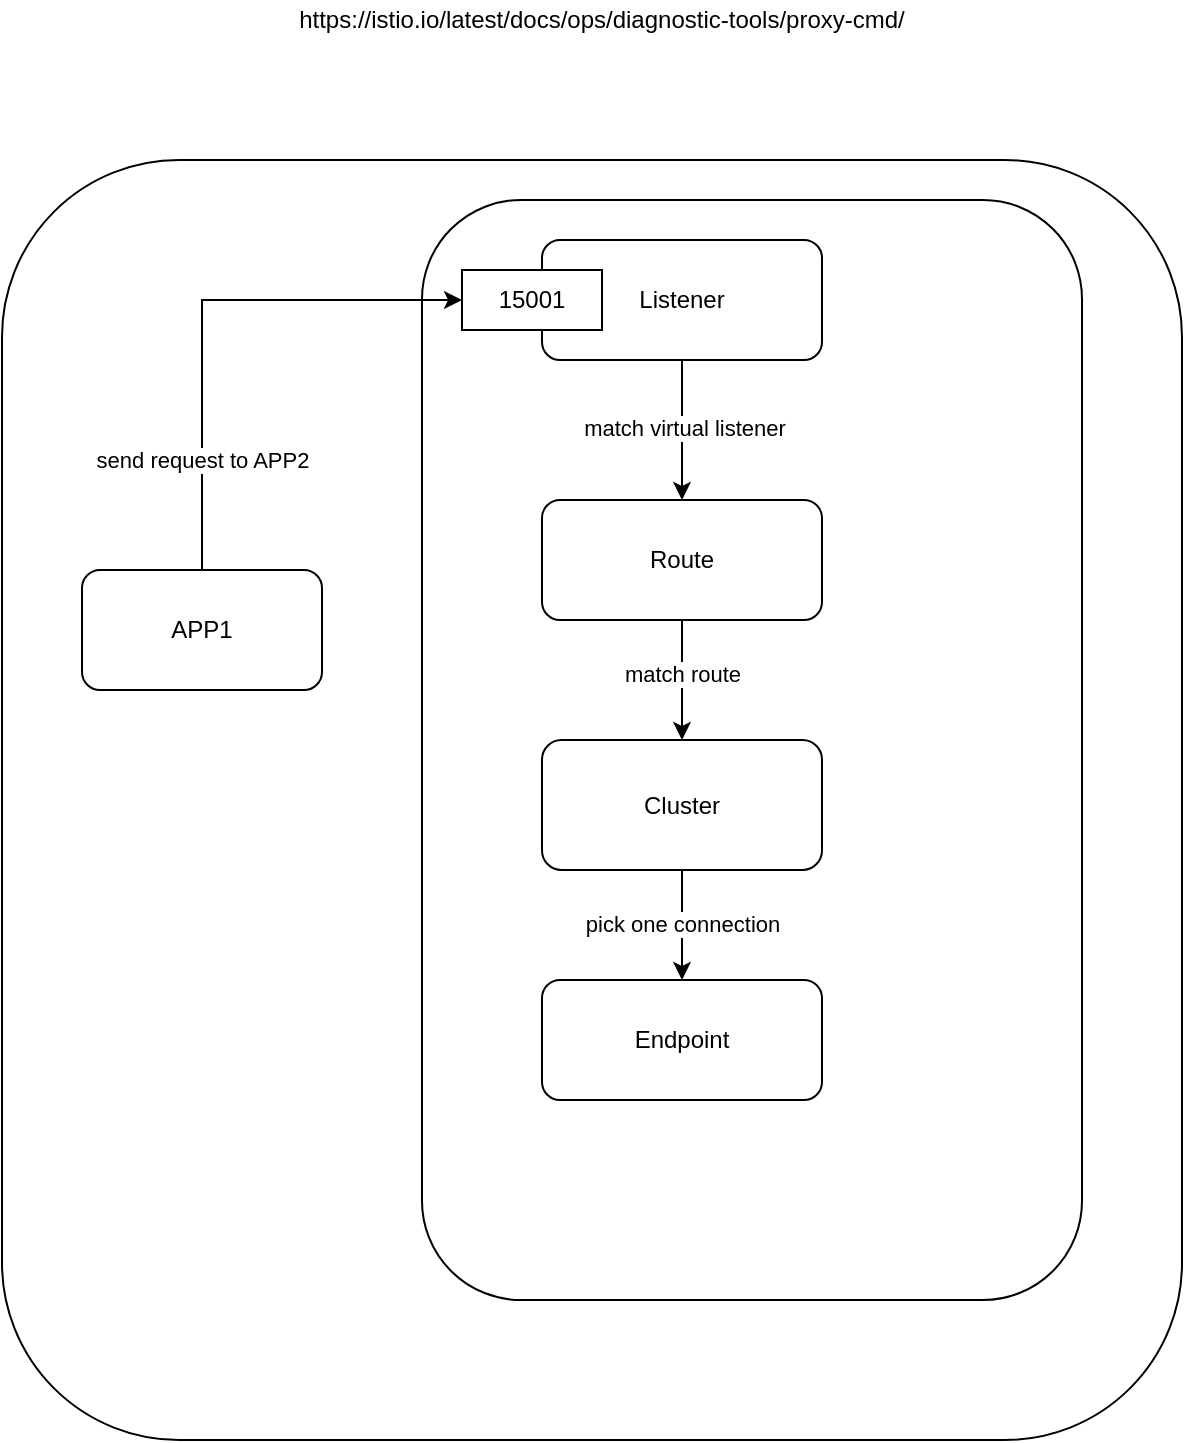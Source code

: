 <mxfile version="13.6.9" type="device"><diagram id="DiqG3t46GcGrXO8_Jdd3" name="第 1 页"><mxGraphModel dx="2093" dy="837" grid="1" gridSize="10" guides="1" tooltips="1" connect="1" arrows="1" fold="1" page="1" pageScale="1" pageWidth="827" pageHeight="1169" math="0" shadow="0"><root><mxCell id="0"/><mxCell id="1" parent="0"/><mxCell id="ZRaJ0UuYQ2uHfyeTjrpA-5" value="" style="rounded=1;whiteSpace=wrap;html=1;" vertex="1" parent="1"><mxGeometry x="-140" y="280" width="590" height="640" as="geometry"/></mxCell><mxCell id="ZRaJ0UuYQ2uHfyeTjrpA-12" value="" style="rounded=1;whiteSpace=wrap;html=1;" vertex="1" parent="1"><mxGeometry x="70" y="300" width="330" height="550" as="geometry"/></mxCell><mxCell id="ZRaJ0UuYQ2uHfyeTjrpA-13" style="edgeStyle=orthogonalEdgeStyle;rounded=0;orthogonalLoop=1;jettySize=auto;html=1;entryX=0.5;entryY=0;entryDx=0;entryDy=0;" edge="1" parent="1" source="ZRaJ0UuYQ2uHfyeTjrpA-1" target="ZRaJ0UuYQ2uHfyeTjrpA-2"><mxGeometry relative="1" as="geometry"/></mxCell><mxCell id="ZRaJ0UuYQ2uHfyeTjrpA-14" value="match virtual listener" style="edgeLabel;html=1;align=center;verticalAlign=middle;resizable=0;points=[];" vertex="1" connectable="0" parent="ZRaJ0UuYQ2uHfyeTjrpA-13"><mxGeometry x="-0.029" y="1" relative="1" as="geometry"><mxPoint as="offset"/></mxGeometry></mxCell><mxCell id="ZRaJ0UuYQ2uHfyeTjrpA-1" value="Listener" style="rounded=1;whiteSpace=wrap;html=1;" vertex="1" parent="1"><mxGeometry x="130" y="320" width="140" height="60" as="geometry"/></mxCell><mxCell id="ZRaJ0UuYQ2uHfyeTjrpA-15" style="edgeStyle=orthogonalEdgeStyle;rounded=0;orthogonalLoop=1;jettySize=auto;html=1;entryX=0.5;entryY=0;entryDx=0;entryDy=0;" edge="1" parent="1" source="ZRaJ0UuYQ2uHfyeTjrpA-2" target="ZRaJ0UuYQ2uHfyeTjrpA-3"><mxGeometry relative="1" as="geometry"/></mxCell><mxCell id="ZRaJ0UuYQ2uHfyeTjrpA-16" value="match route" style="edgeLabel;html=1;align=center;verticalAlign=middle;resizable=0;points=[];" vertex="1" connectable="0" parent="ZRaJ0UuYQ2uHfyeTjrpA-15"><mxGeometry x="-0.1" relative="1" as="geometry"><mxPoint as="offset"/></mxGeometry></mxCell><mxCell id="ZRaJ0UuYQ2uHfyeTjrpA-2" value="Route" style="rounded=1;whiteSpace=wrap;html=1;" vertex="1" parent="1"><mxGeometry x="130" y="450" width="140" height="60" as="geometry"/></mxCell><mxCell id="ZRaJ0UuYQ2uHfyeTjrpA-17" style="edgeStyle=orthogonalEdgeStyle;rounded=0;orthogonalLoop=1;jettySize=auto;html=1;entryX=0.5;entryY=0;entryDx=0;entryDy=0;" edge="1" parent="1" source="ZRaJ0UuYQ2uHfyeTjrpA-3" target="ZRaJ0UuYQ2uHfyeTjrpA-4"><mxGeometry relative="1" as="geometry"/></mxCell><mxCell id="ZRaJ0UuYQ2uHfyeTjrpA-18" value="pick one connection" style="edgeLabel;html=1;align=center;verticalAlign=middle;resizable=0;points=[];" vertex="1" connectable="0" parent="ZRaJ0UuYQ2uHfyeTjrpA-17"><mxGeometry x="-0.018" relative="1" as="geometry"><mxPoint as="offset"/></mxGeometry></mxCell><mxCell id="ZRaJ0UuYQ2uHfyeTjrpA-3" value="Cluster" style="rounded=1;whiteSpace=wrap;html=1;" vertex="1" parent="1"><mxGeometry x="130" y="570" width="140" height="65" as="geometry"/></mxCell><mxCell id="ZRaJ0UuYQ2uHfyeTjrpA-4" value="Endpoint" style="rounded=1;whiteSpace=wrap;html=1;" vertex="1" parent="1"><mxGeometry x="130" y="690" width="140" height="60" as="geometry"/></mxCell><mxCell id="ZRaJ0UuYQ2uHfyeTjrpA-9" style="edgeStyle=orthogonalEdgeStyle;rounded=0;orthogonalLoop=1;jettySize=auto;html=1;entryX=0;entryY=0.5;entryDx=0;entryDy=0;exitX=0.5;exitY=0;exitDx=0;exitDy=0;" edge="1" parent="1" source="ZRaJ0UuYQ2uHfyeTjrpA-6" target="ZRaJ0UuYQ2uHfyeTjrpA-8"><mxGeometry relative="1" as="geometry"/></mxCell><mxCell id="ZRaJ0UuYQ2uHfyeTjrpA-11" value="send request to APP2" style="edgeLabel;html=1;align=center;verticalAlign=middle;resizable=0;points=[];" vertex="1" connectable="0" parent="ZRaJ0UuYQ2uHfyeTjrpA-9"><mxGeometry x="-0.313" y="-2" relative="1" as="geometry"><mxPoint x="-2" y="36" as="offset"/></mxGeometry></mxCell><mxCell id="ZRaJ0UuYQ2uHfyeTjrpA-6" value="APP1" style="rounded=1;whiteSpace=wrap;html=1;" vertex="1" parent="1"><mxGeometry x="-100" y="485" width="120" height="60" as="geometry"/></mxCell><mxCell id="ZRaJ0UuYQ2uHfyeTjrpA-8" value="15001" style="rounded=0;whiteSpace=wrap;html=1;" vertex="1" parent="1"><mxGeometry x="90" y="335" width="70" height="30" as="geometry"/></mxCell><mxCell id="ZRaJ0UuYQ2uHfyeTjrpA-19" value="https://istio.io/latest/docs/ops/diagnostic-tools/proxy-cmd/" style="text;html=1;strokeColor=none;fillColor=none;align=center;verticalAlign=middle;whiteSpace=wrap;rounded=0;" vertex="1" parent="1"><mxGeometry x="-30" y="200" width="380" height="20" as="geometry"/></mxCell></root></mxGraphModel></diagram></mxfile>